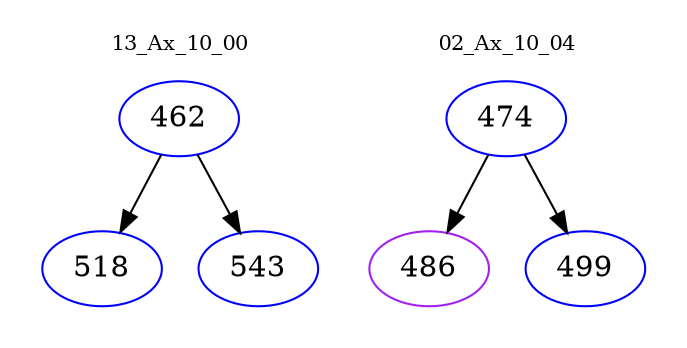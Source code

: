 digraph{
subgraph cluster_0 {
color = white
label = "13_Ax_10_00";
fontsize=10;
T0_462 [label="462", color="blue"]
T0_462 -> T0_518 [color="black"]
T0_518 [label="518", color="blue"]
T0_462 -> T0_543 [color="black"]
T0_543 [label="543", color="blue"]
}
subgraph cluster_1 {
color = white
label = "02_Ax_10_04";
fontsize=10;
T1_474 [label="474", color="blue"]
T1_474 -> T1_486 [color="black"]
T1_486 [label="486", color="purple"]
T1_474 -> T1_499 [color="black"]
T1_499 [label="499", color="blue"]
}
}
